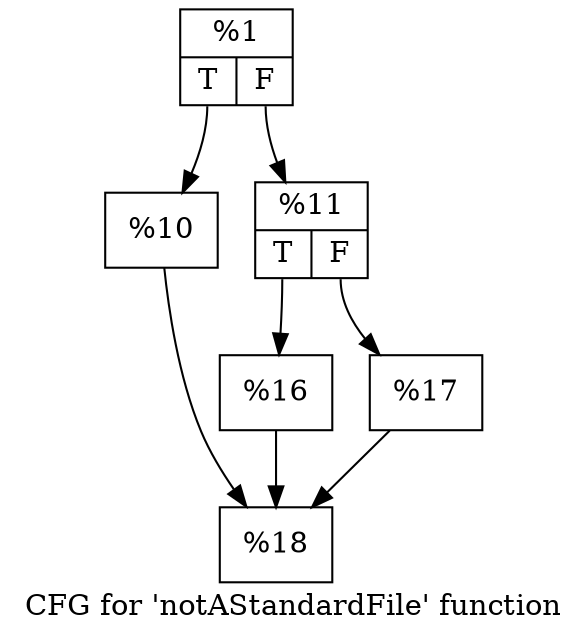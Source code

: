 digraph "CFG for 'notAStandardFile' function" {
	label="CFG for 'notAStandardFile' function";

	Node0x1a67e20 [shape=record,label="{%1|{<s0>T|<s1>F}}"];
	Node0x1a67e20:s0 -> Node0x1a67f30;
	Node0x1a67e20:s1 -> Node0x1a684a0;
	Node0x1a67f30 [shape=record,label="{%10}"];
	Node0x1a67f30 -> Node0x1a68600;
	Node0x1a684a0 [shape=record,label="{%11|{<s0>T|<s1>F}}"];
	Node0x1a684a0:s0 -> Node0x1a68890;
	Node0x1a684a0:s1 -> Node0x1a688e0;
	Node0x1a68890 [shape=record,label="{%16}"];
	Node0x1a68890 -> Node0x1a68600;
	Node0x1a688e0 [shape=record,label="{%17}"];
	Node0x1a688e0 -> Node0x1a68600;
	Node0x1a68600 [shape=record,label="{%18}"];
}
